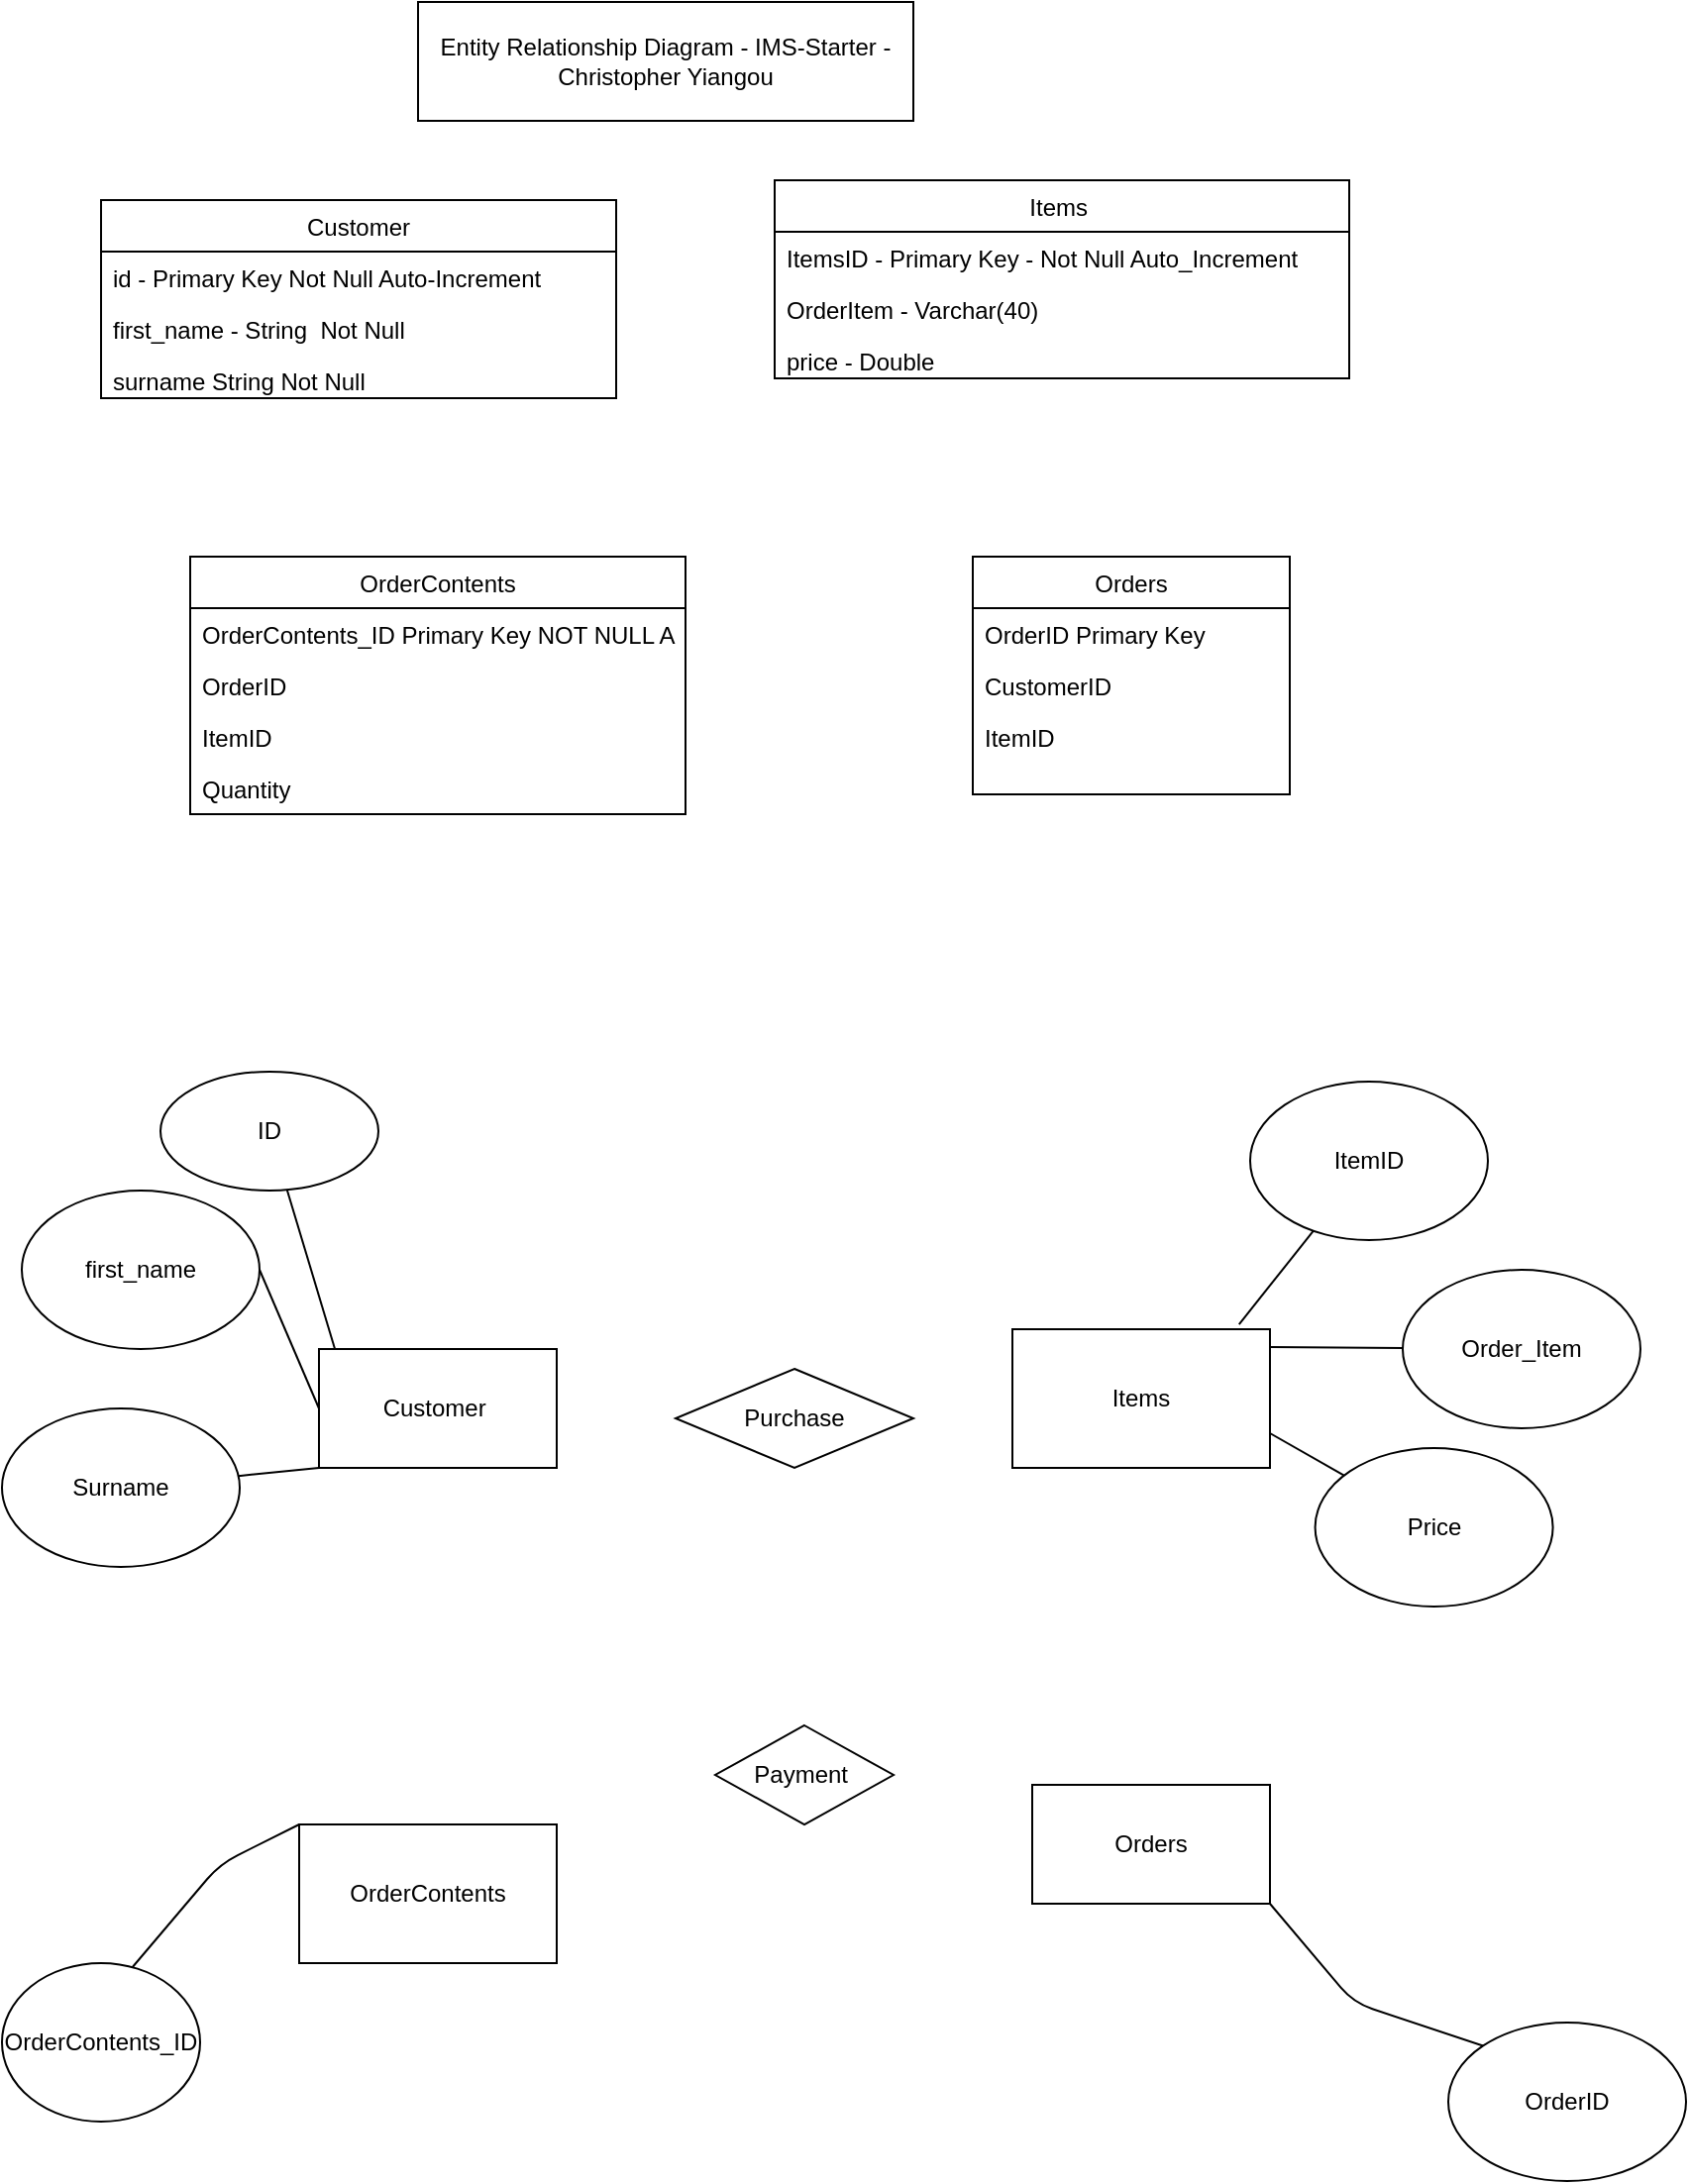 <mxfile version="14.4.2" type="github">
  <diagram id="Wy_FP-EbNWQaLovOoS0i" name="Page-1">
    <mxGraphModel dx="1484" dy="612" grid="1" gridSize="10" guides="1" tooltips="1" connect="1" arrows="1" fold="1" page="1" pageScale="1" pageWidth="827" pageHeight="1169" math="0" shadow="0">
      <root>
        <mxCell id="0" />
        <mxCell id="1" parent="0" />
        <mxCell id="VmJAtsZKO_WWE-akbVnx-4" value="Customer" style="swimlane;fontStyle=0;childLayout=stackLayout;horizontal=1;startSize=26;fillColor=none;horizontalStack=0;resizeParent=1;resizeParentMax=0;resizeLast=0;collapsible=1;marginBottom=0;" parent="1" vertex="1">
          <mxGeometry x="50" y="100" width="260" height="100" as="geometry" />
        </mxCell>
        <mxCell id="VmJAtsZKO_WWE-akbVnx-5" value="id - Primary Key Not Null Auto-Increment " style="text;strokeColor=none;fillColor=none;align=left;verticalAlign=top;spacingLeft=4;spacingRight=4;overflow=hidden;rotatable=0;points=[[0,0.5],[1,0.5]];portConstraint=eastwest;" parent="VmJAtsZKO_WWE-akbVnx-4" vertex="1">
          <mxGeometry y="26" width="260" height="26" as="geometry" />
        </mxCell>
        <mxCell id="VmJAtsZKO_WWE-akbVnx-6" value="first_name - String  Not Null" style="text;strokeColor=none;fillColor=none;align=left;verticalAlign=top;spacingLeft=4;spacingRight=4;overflow=hidden;rotatable=0;points=[[0,0.5],[1,0.5]];portConstraint=eastwest;" parent="VmJAtsZKO_WWE-akbVnx-4" vertex="1">
          <mxGeometry y="52" width="260" height="26" as="geometry" />
        </mxCell>
        <mxCell id="VmJAtsZKO_WWE-akbVnx-7" value="surname String Not Null" style="text;strokeColor=none;fillColor=none;align=left;verticalAlign=top;spacingLeft=4;spacingRight=4;overflow=hidden;rotatable=0;points=[[0,0.5],[1,0.5]];portConstraint=eastwest;" parent="VmJAtsZKO_WWE-akbVnx-4" vertex="1">
          <mxGeometry y="78" width="260" height="22" as="geometry" />
        </mxCell>
        <mxCell id="VmJAtsZKO_WWE-akbVnx-8" value="Entity Relationship Diagram - IMS-Starter - Christopher Yiangou" style="rounded=0;whiteSpace=wrap;html=1;" parent="1" vertex="1">
          <mxGeometry x="210" width="250" height="60" as="geometry" />
        </mxCell>
        <mxCell id="63-Er44Fi6OJkx_Yc5xF-1" value="Items " style="swimlane;fontStyle=0;childLayout=stackLayout;horizontal=1;startSize=26;fillColor=none;horizontalStack=0;resizeParent=1;resizeParentMax=0;resizeLast=0;collapsible=1;marginBottom=0;" parent="1" vertex="1">
          <mxGeometry x="390" y="90" width="290" height="100" as="geometry" />
        </mxCell>
        <mxCell id="63-Er44Fi6OJkx_Yc5xF-2" value="ItemsID - Primary Key - Not Null Auto_Increment  " style="text;strokeColor=none;fillColor=none;align=left;verticalAlign=top;spacingLeft=4;spacingRight=4;overflow=hidden;rotatable=0;points=[[0,0.5],[1,0.5]];portConstraint=eastwest;" parent="63-Er44Fi6OJkx_Yc5xF-1" vertex="1">
          <mxGeometry y="26" width="290" height="26" as="geometry" />
        </mxCell>
        <mxCell id="63-Er44Fi6OJkx_Yc5xF-3" value="OrderItem - Varchar(40)" style="text;strokeColor=none;fillColor=none;align=left;verticalAlign=top;spacingLeft=4;spacingRight=4;overflow=hidden;rotatable=0;points=[[0,0.5],[1,0.5]];portConstraint=eastwest;" parent="63-Er44Fi6OJkx_Yc5xF-1" vertex="1">
          <mxGeometry y="52" width="290" height="26" as="geometry" />
        </mxCell>
        <mxCell id="63-Er44Fi6OJkx_Yc5xF-4" value="price - Double " style="text;strokeColor=none;fillColor=none;align=left;verticalAlign=top;spacingLeft=4;spacingRight=4;overflow=hidden;rotatable=0;points=[[0,0.5],[1,0.5]];portConstraint=eastwest;" parent="63-Er44Fi6OJkx_Yc5xF-1" vertex="1">
          <mxGeometry y="78" width="290" height="22" as="geometry" />
        </mxCell>
        <mxCell id="63-Er44Fi6OJkx_Yc5xF-20" value="Orders" style="swimlane;fontStyle=0;childLayout=stackLayout;horizontal=1;startSize=26;fillColor=none;horizontalStack=0;resizeParent=1;resizeParentMax=0;resizeLast=0;collapsible=1;marginBottom=0;" parent="1" vertex="1">
          <mxGeometry x="490" y="280" width="160" height="120" as="geometry" />
        </mxCell>
        <mxCell id="63-Er44Fi6OJkx_Yc5xF-21" value="OrderID Primary Key " style="text;strokeColor=none;fillColor=none;align=left;verticalAlign=top;spacingLeft=4;spacingRight=4;overflow=hidden;rotatable=0;points=[[0,0.5],[1,0.5]];portConstraint=eastwest;" parent="63-Er44Fi6OJkx_Yc5xF-20" vertex="1">
          <mxGeometry y="26" width="160" height="26" as="geometry" />
        </mxCell>
        <mxCell id="63-Er44Fi6OJkx_Yc5xF-22" value="CustomerID" style="text;strokeColor=none;fillColor=none;align=left;verticalAlign=top;spacingLeft=4;spacingRight=4;overflow=hidden;rotatable=0;points=[[0,0.5],[1,0.5]];portConstraint=eastwest;" parent="63-Er44Fi6OJkx_Yc5xF-20" vertex="1">
          <mxGeometry y="52" width="160" height="26" as="geometry" />
        </mxCell>
        <mxCell id="63-Er44Fi6OJkx_Yc5xF-23" value="ItemID" style="text;strokeColor=none;fillColor=none;align=left;verticalAlign=top;spacingLeft=4;spacingRight=4;overflow=hidden;rotatable=0;points=[[0,0.5],[1,0.5]];portConstraint=eastwest;" parent="63-Er44Fi6OJkx_Yc5xF-20" vertex="1">
          <mxGeometry y="78" width="160" height="42" as="geometry" />
        </mxCell>
        <mxCell id="63-Er44Fi6OJkx_Yc5xF-24" value="OrderContents" style="swimlane;fontStyle=0;childLayout=stackLayout;horizontal=1;startSize=26;fillColor=none;horizontalStack=0;resizeParent=1;resizeParentMax=0;resizeLast=0;collapsible=1;marginBottom=0;" parent="1" vertex="1">
          <mxGeometry x="95" y="280" width="250" height="130" as="geometry" />
        </mxCell>
        <mxCell id="63-Er44Fi6OJkx_Yc5xF-25" value="OrderContents_ID Primary Key NOT NULL Auto_Increment  " style="text;strokeColor=none;fillColor=none;align=left;verticalAlign=top;spacingLeft=4;spacingRight=4;overflow=hidden;rotatable=0;points=[[0,0.5],[1,0.5]];portConstraint=eastwest;" parent="63-Er44Fi6OJkx_Yc5xF-24" vertex="1">
          <mxGeometry y="26" width="250" height="26" as="geometry" />
        </mxCell>
        <mxCell id="63-Er44Fi6OJkx_Yc5xF-27" value="OrderID" style="text;strokeColor=none;fillColor=none;align=left;verticalAlign=top;spacingLeft=4;spacingRight=4;overflow=hidden;rotatable=0;points=[[0,0.5],[1,0.5]];portConstraint=eastwest;" parent="63-Er44Fi6OJkx_Yc5xF-24" vertex="1">
          <mxGeometry y="52" width="250" height="26" as="geometry" />
        </mxCell>
        <mxCell id="63-Er44Fi6OJkx_Yc5xF-28" value="ItemID" style="text;strokeColor=none;fillColor=none;align=left;verticalAlign=top;spacingLeft=4;spacingRight=4;overflow=hidden;rotatable=0;points=[[0,0.5],[1,0.5]];portConstraint=eastwest;" parent="63-Er44Fi6OJkx_Yc5xF-24" vertex="1">
          <mxGeometry y="78" width="250" height="26" as="geometry" />
        </mxCell>
        <mxCell id="63-Er44Fi6OJkx_Yc5xF-29" value="Quantity" style="text;strokeColor=none;fillColor=none;align=left;verticalAlign=top;spacingLeft=4;spacingRight=4;overflow=hidden;rotatable=0;points=[[0,0.5],[1,0.5]];portConstraint=eastwest;" parent="63-Er44Fi6OJkx_Yc5xF-24" vertex="1">
          <mxGeometry y="104" width="250" height="26" as="geometry" />
        </mxCell>
        <mxCell id="63-Er44Fi6OJkx_Yc5xF-30" value="Customer&amp;nbsp;&lt;br&gt;" style="rounded=0;whiteSpace=wrap;html=1;" parent="1" vertex="1">
          <mxGeometry x="160" y="680" width="120" height="60" as="geometry" />
        </mxCell>
        <mxCell id="63-Er44Fi6OJkx_Yc5xF-31" value="" style="endArrow=none;html=1;exitX=0.067;exitY=0;exitDx=0;exitDy=0;exitPerimeter=0;" parent="1" source="63-Er44Fi6OJkx_Yc5xF-30" target="63-Er44Fi6OJkx_Yc5xF-32" edge="1">
          <mxGeometry width="50" height="50" relative="1" as="geometry">
            <mxPoint x="170" y="830" as="sourcePoint" />
            <mxPoint x="120" y="770" as="targetPoint" />
          </mxGeometry>
        </mxCell>
        <mxCell id="63-Er44Fi6OJkx_Yc5xF-32" value="ID" style="ellipse;whiteSpace=wrap;html=1;" parent="1" vertex="1">
          <mxGeometry x="80" y="540" width="110" height="60" as="geometry" />
        </mxCell>
        <mxCell id="63-Er44Fi6OJkx_Yc5xF-33" value="" style="endArrow=none;html=1;entryX=0;entryY=1;entryDx=0;entryDy=0;" parent="1" source="63-Er44Fi6OJkx_Yc5xF-34" target="63-Er44Fi6OJkx_Yc5xF-30" edge="1">
          <mxGeometry width="50" height="50" relative="1" as="geometry">
            <mxPoint x="120" y="940" as="sourcePoint" />
            <mxPoint x="180" y="890" as="targetPoint" />
            <Array as="points" />
          </mxGeometry>
        </mxCell>
        <mxCell id="63-Er44Fi6OJkx_Yc5xF-34" value="Surname" style="ellipse;whiteSpace=wrap;html=1;" parent="1" vertex="1">
          <mxGeometry y="710" width="120" height="80" as="geometry" />
        </mxCell>
        <mxCell id="63-Er44Fi6OJkx_Yc5xF-35" value="first_name" style="ellipse;whiteSpace=wrap;html=1;" parent="1" vertex="1">
          <mxGeometry x="10" y="600" width="120" height="80" as="geometry" />
        </mxCell>
        <mxCell id="63-Er44Fi6OJkx_Yc5xF-37" value="" style="endArrow=none;html=1;entryX=0;entryY=0.5;entryDx=0;entryDy=0;exitX=1;exitY=0.5;exitDx=0;exitDy=0;" parent="1" source="63-Er44Fi6OJkx_Yc5xF-35" target="63-Er44Fi6OJkx_Yc5xF-30" edge="1">
          <mxGeometry width="50" height="50" relative="1" as="geometry">
            <mxPoint x="80" y="900" as="sourcePoint" />
            <mxPoint x="130" y="850" as="targetPoint" />
          </mxGeometry>
        </mxCell>
        <mxCell id="63-Er44Fi6OJkx_Yc5xF-39" value="Orders" style="rounded=0;whiteSpace=wrap;html=1;" parent="1" vertex="1">
          <mxGeometry x="520" y="900" width="120" height="60" as="geometry" />
        </mxCell>
        <mxCell id="63-Er44Fi6OJkx_Yc5xF-41" value="Items" style="rounded=0;whiteSpace=wrap;html=1;" parent="1" vertex="1">
          <mxGeometry x="510" y="670" width="130" height="70" as="geometry" />
        </mxCell>
        <mxCell id="63-Er44Fi6OJkx_Yc5xF-42" value="" style="endArrow=none;html=1;exitX=0.88;exitY=-0.035;exitDx=0;exitDy=0;exitPerimeter=0;" parent="1" source="63-Er44Fi6OJkx_Yc5xF-41" target="63-Er44Fi6OJkx_Yc5xF-43" edge="1">
          <mxGeometry width="50" height="50" relative="1" as="geometry">
            <mxPoint x="630" y="680" as="sourcePoint" />
            <mxPoint x="710" y="610" as="targetPoint" />
          </mxGeometry>
        </mxCell>
        <mxCell id="63-Er44Fi6OJkx_Yc5xF-43" value="ItemID" style="ellipse;whiteSpace=wrap;html=1;" parent="1" vertex="1">
          <mxGeometry x="630" y="545" width="120" height="80" as="geometry" />
        </mxCell>
        <mxCell id="63-Er44Fi6OJkx_Yc5xF-46" value="" style="endArrow=none;html=1;" parent="1" target="63-Er44Fi6OJkx_Yc5xF-47" edge="1">
          <mxGeometry width="50" height="50" relative="1" as="geometry">
            <mxPoint x="640" y="679" as="sourcePoint" />
            <mxPoint x="720" y="620" as="targetPoint" />
          </mxGeometry>
        </mxCell>
        <mxCell id="63-Er44Fi6OJkx_Yc5xF-47" value="Order_Item" style="ellipse;whiteSpace=wrap;html=1;" parent="1" vertex="1">
          <mxGeometry x="707" y="640" width="120" height="80" as="geometry" />
        </mxCell>
        <mxCell id="63-Er44Fi6OJkx_Yc5xF-49" value="" style="endArrow=none;html=1;exitX=1;exitY=0.75;exitDx=0;exitDy=0;" parent="1" source="63-Er44Fi6OJkx_Yc5xF-41" target="63-Er44Fi6OJkx_Yc5xF-50" edge="1">
          <mxGeometry width="50" height="50" relative="1" as="geometry">
            <mxPoint x="637.2" y="767.152" as="sourcePoint" />
            <mxPoint x="722.8" y="770" as="targetPoint" />
          </mxGeometry>
        </mxCell>
        <mxCell id="63-Er44Fi6OJkx_Yc5xF-50" value="Price" style="ellipse;whiteSpace=wrap;html=1;" parent="1" vertex="1">
          <mxGeometry x="662.8" y="730" width="120" height="80" as="geometry" />
        </mxCell>
        <mxCell id="63-Er44Fi6OJkx_Yc5xF-51" value="" style="endArrow=none;html=1;entryX=0;entryY=0;entryDx=0;entryDy=0;" parent="1" target="63-Er44Fi6OJkx_Yc5xF-55" edge="1">
          <mxGeometry width="50" height="50" relative="1" as="geometry">
            <mxPoint x="640.0" y="960" as="sourcePoint" />
            <mxPoint x="742.2" y="1040" as="targetPoint" />
            <Array as="points">
              <mxPoint x="682.2" y="1010" />
            </Array>
          </mxGeometry>
        </mxCell>
        <mxCell id="63-Er44Fi6OJkx_Yc5xF-54" value="OrderContents_ID" style="ellipse;whiteSpace=wrap;html=1;" parent="1" vertex="1">
          <mxGeometry y="990" width="100" height="80" as="geometry" />
        </mxCell>
        <mxCell id="63-Er44Fi6OJkx_Yc5xF-55" value="OrderID" style="ellipse;whiteSpace=wrap;html=1;" parent="1" vertex="1">
          <mxGeometry x="730" y="1020" width="120" height="80" as="geometry" />
        </mxCell>
        <mxCell id="63-Er44Fi6OJkx_Yc5xF-56" value="OrderContents" style="rounded=0;whiteSpace=wrap;html=1;" parent="1" vertex="1">
          <mxGeometry x="150" y="920" width="130" height="70" as="geometry" />
        </mxCell>
        <mxCell id="63-Er44Fi6OJkx_Yc5xF-57" value="" style="endArrow=none;html=1;exitX=0.659;exitY=0.025;exitDx=0;exitDy=0;exitPerimeter=0;entryX=0;entryY=0;entryDx=0;entryDy=0;" parent="1" source="63-Er44Fi6OJkx_Yc5xF-54" target="63-Er44Fi6OJkx_Yc5xF-56" edge="1">
          <mxGeometry width="50" height="50" relative="1" as="geometry">
            <mxPoint x="80" y="970" as="sourcePoint" />
            <mxPoint x="130" y="920" as="targetPoint" />
            <Array as="points">
              <mxPoint x="110" y="940" />
            </Array>
          </mxGeometry>
        </mxCell>
        <mxCell id="63-Er44Fi6OJkx_Yc5xF-58" value="Purchase" style="rhombus;whiteSpace=wrap;html=1;" parent="1" vertex="1">
          <mxGeometry x="340" y="690" width="120" height="50" as="geometry" />
        </mxCell>
        <mxCell id="63-Er44Fi6OJkx_Yc5xF-59" value="Payment&amp;nbsp;" style="rhombus;whiteSpace=wrap;html=1;" parent="1" vertex="1">
          <mxGeometry x="360" y="870" width="90" height="50" as="geometry" />
        </mxCell>
      </root>
    </mxGraphModel>
  </diagram>
</mxfile>
